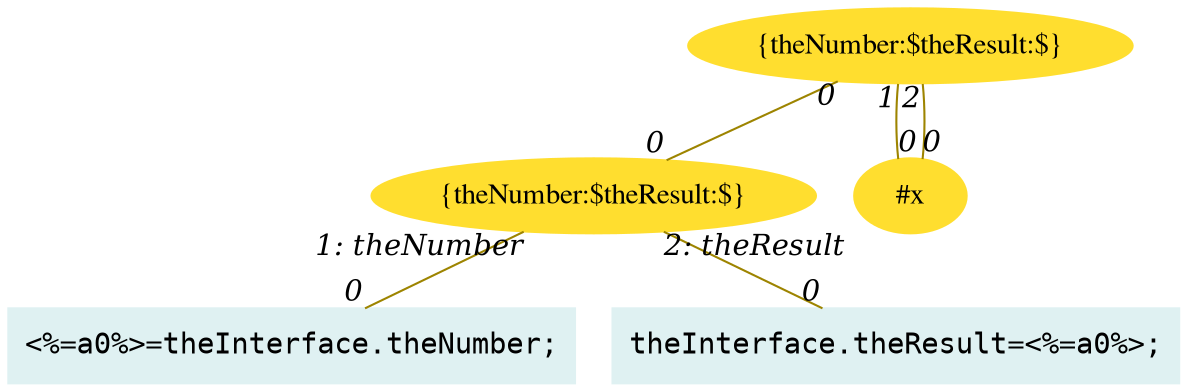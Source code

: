 digraph g{node_1384 [shape="box", style="filled", color="#dff1f2", fontname="Courier", label="<%=a0%>=theInterface.theNumber;
" ]
node_1386 [shape="box", style="filled", color="#dff1f2", fontname="Courier", label="theInterface.theResult=<%=a0%>;
" ]
node_1388 [shape="ellipse", style="filled", color="#ffde2f", fontname="Times", label="{theNumber:$theResult:$}" ]
node_1393 [shape="ellipse", style="filled", color="#ffde2f", fontname="Times", label="#x" ]
node_1396 [shape="ellipse", style="filled", color="#ffde2f", fontname="Times", label="{theNumber:$theResult:$}" ]
node_1388 -> node_1384 [dir=none, arrowHead=none, fontname="Times-Italic", arrowsize=1, color="#9d8400", label="",  headlabel="0", taillabel="1: theNumber" ]
node_1388 -> node_1386 [dir=none, arrowHead=none, fontname="Times-Italic", arrowsize=1, color="#9d8400", label="",  headlabel="0", taillabel="2: theResult" ]
node_1396 -> node_1393 [dir=none, arrowHead=none, fontname="Times-Italic", arrowsize=1, color="#9d8400", label="",  headlabel="0", taillabel="1" ]
node_1396 -> node_1393 [dir=none, arrowHead=none, fontname="Times-Italic", arrowsize=1, color="#9d8400", label="",  headlabel="0", taillabel="2" ]
node_1396 -> node_1388 [dir=none, arrowHead=none, fontname="Times-Italic", arrowsize=1, color="#9d8400", label="",  headlabel="0", taillabel="0" ]
}